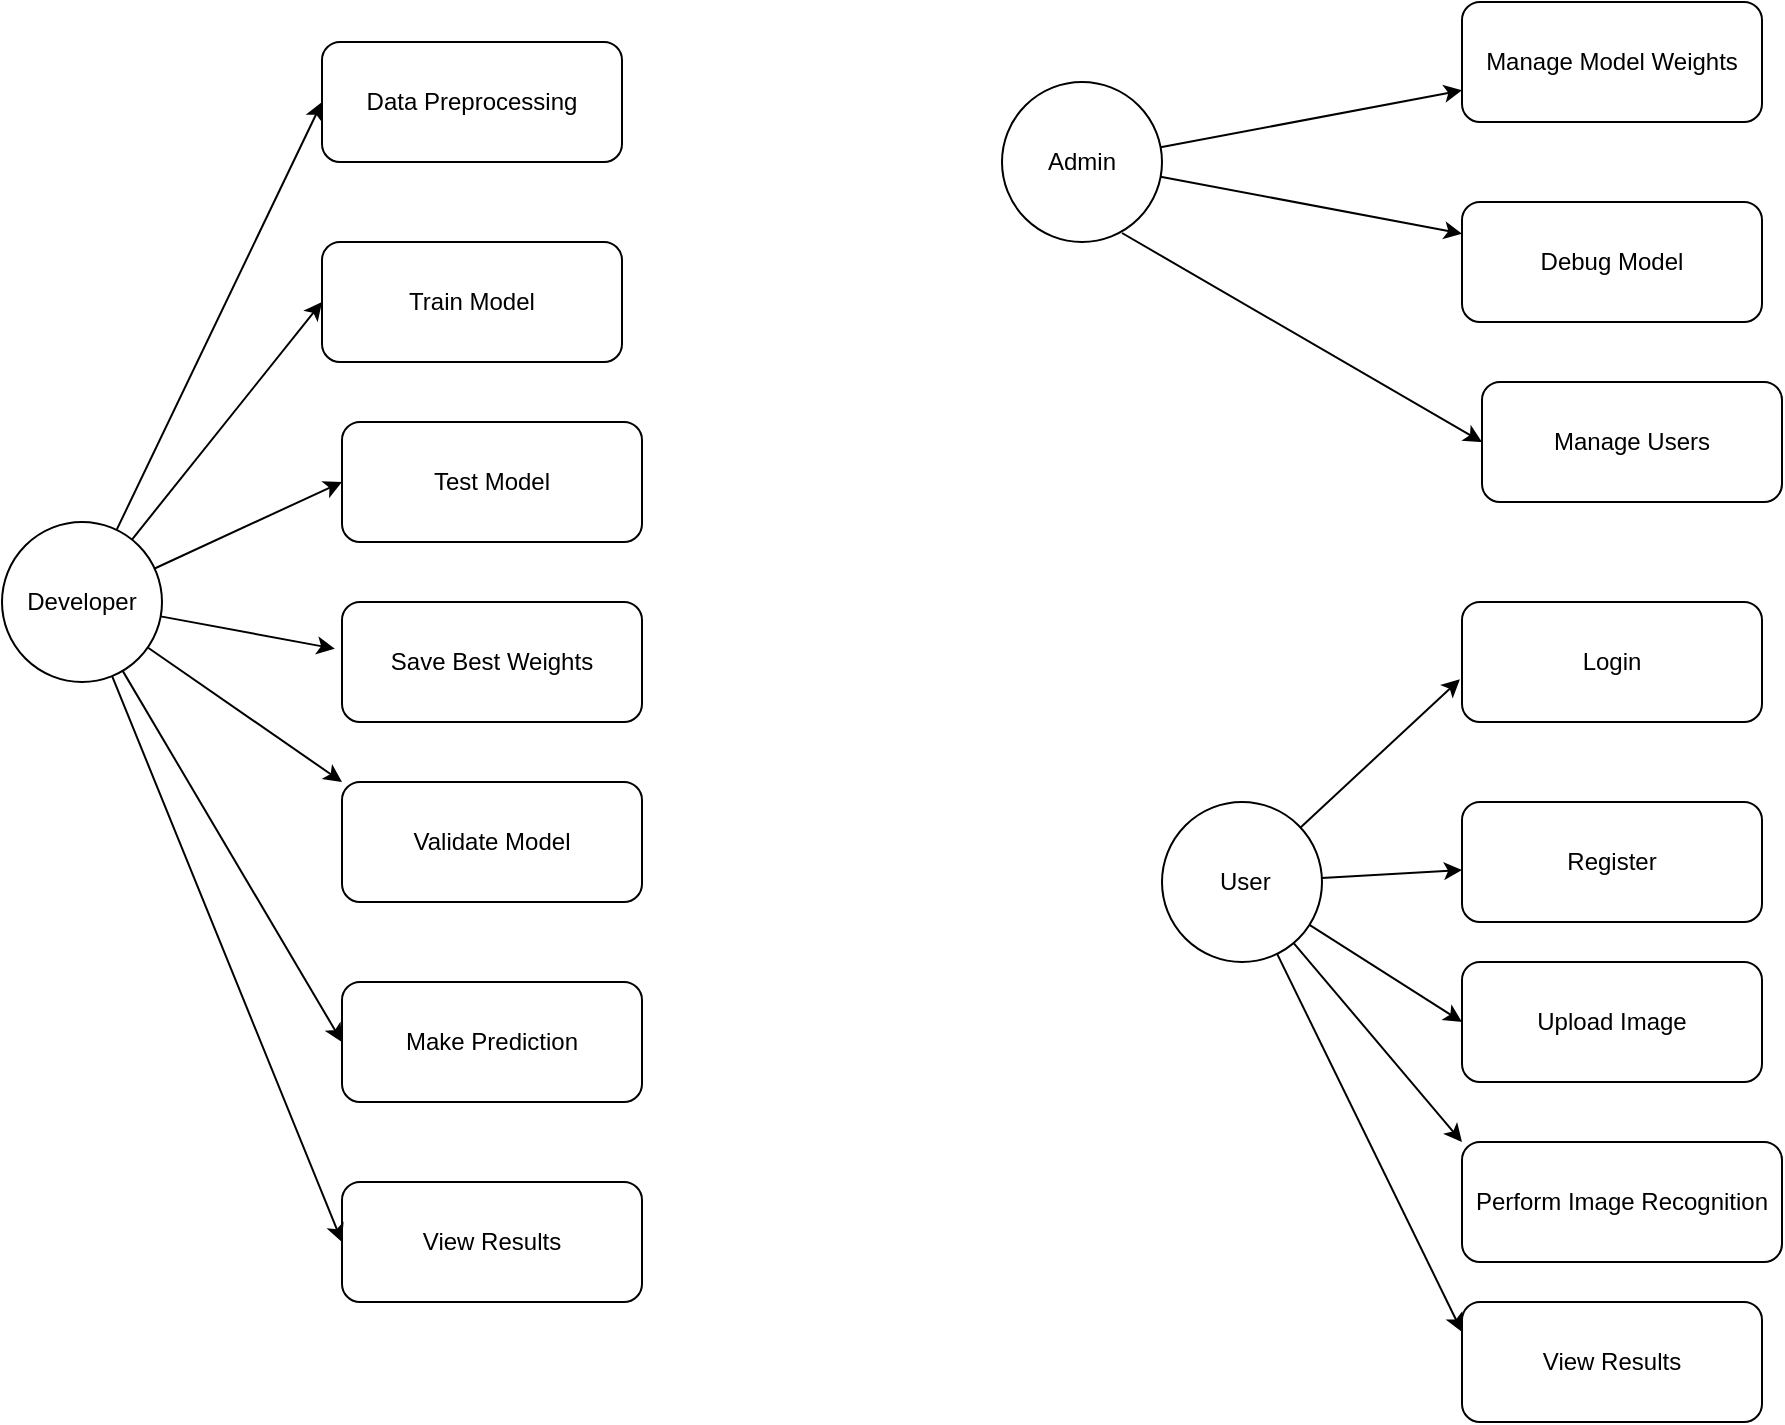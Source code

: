 <mxfile version="24.8.9">
  <diagram name="Use Case Diagram" id="x7Q1yx3jxiJvKHd3VHQ3">
    <mxGraphModel dx="1221" dy="1894" grid="1" gridSize="10" guides="1" tooltips="1" connect="1" arrows="1" fold="1" page="1" pageScale="1" pageWidth="827" pageHeight="1169" math="0" shadow="0">
      <root>
        <mxCell id="0" />
        <mxCell id="1" parent="0" />
        <mxCell id="YHg5LCT2Mw8mGLbqKmSL-75" value="Developer" style="ellipse;whiteSpace=wrap;html=1;aspect=fixed;" vertex="1" parent="1">
          <mxGeometry x="50" y="200" width="80" height="80" as="geometry" />
        </mxCell>
        <mxCell id="YHg5LCT2Mw8mGLbqKmSL-76" value="Admin" style="ellipse;whiteSpace=wrap;html=1;aspect=fixed;" vertex="1" parent="1">
          <mxGeometry x="550" y="-20" width="80" height="80" as="geometry" />
        </mxCell>
        <mxCell id="YHg5LCT2Mw8mGLbqKmSL-77" value="Data Preprocessing" style="rounded=1;whiteSpace=wrap;html=1;" vertex="1" parent="1">
          <mxGeometry x="210" y="-40" width="150" height="60" as="geometry" />
        </mxCell>
        <mxCell id="YHg5LCT2Mw8mGLbqKmSL-78" value="Train Model" style="rounded=1;whiteSpace=wrap;html=1;" vertex="1" parent="1">
          <mxGeometry x="210" y="60" width="150" height="60" as="geometry" />
        </mxCell>
        <mxCell id="YHg5LCT2Mw8mGLbqKmSL-80" value="Save Best Weights" style="rounded=1;whiteSpace=wrap;html=1;" vertex="1" parent="1">
          <mxGeometry x="220" y="240" width="150" height="60" as="geometry" />
        </mxCell>
        <mxCell id="YHg5LCT2Mw8mGLbqKmSL-81" value="Test Model" style="rounded=1;whiteSpace=wrap;html=1;" vertex="1" parent="1">
          <mxGeometry x="220" y="150" width="150" height="60" as="geometry" />
        </mxCell>
        <mxCell id="YHg5LCT2Mw8mGLbqKmSL-82" value="Make Prediction" style="rounded=1;whiteSpace=wrap;html=1;" vertex="1" parent="1">
          <mxGeometry x="220" y="430" width="150" height="60" as="geometry" />
        </mxCell>
        <mxCell id="YHg5LCT2Mw8mGLbqKmSL-83" value="View Results" style="rounded=1;whiteSpace=wrap;html=1;" vertex="1" parent="1">
          <mxGeometry x="220" y="530" width="150" height="60" as="geometry" />
        </mxCell>
        <mxCell id="YHg5LCT2Mw8mGLbqKmSL-84" value="Manage Model Weights" style="rounded=1;whiteSpace=wrap;html=1;" vertex="1" parent="1">
          <mxGeometry x="780" y="-60" width="150" height="60" as="geometry" />
        </mxCell>
        <mxCell id="YHg5LCT2Mw8mGLbqKmSL-85" value="Debug Model" style="rounded=1;whiteSpace=wrap;html=1;" vertex="1" parent="1">
          <mxGeometry x="780" y="40" width="150" height="60" as="geometry" />
        </mxCell>
        <mxCell id="YHg5LCT2Mw8mGLbqKmSL-86" style="entryX=0;entryY=0.5;entryDx=0;entryDy=0;" edge="1" parent="1" source="YHg5LCT2Mw8mGLbqKmSL-75" target="YHg5LCT2Mw8mGLbqKmSL-77">
          <mxGeometry relative="1" as="geometry" />
        </mxCell>
        <mxCell id="YHg5LCT2Mw8mGLbqKmSL-87" style="entryX=0;entryY=0.5;entryDx=0;entryDy=0;" edge="1" parent="1" source="YHg5LCT2Mw8mGLbqKmSL-75" target="YHg5LCT2Mw8mGLbqKmSL-78">
          <mxGeometry relative="1" as="geometry" />
        </mxCell>
        <mxCell id="YHg5LCT2Mw8mGLbqKmSL-88" style="entryX=0;entryY=0.5;entryDx=0;entryDy=0;" edge="1" parent="1" source="YHg5LCT2Mw8mGLbqKmSL-75" target="YHg5LCT2Mw8mGLbqKmSL-81">
          <mxGeometry relative="1" as="geometry">
            <mxPoint x="210" y="209.231" as="targetPoint" />
          </mxGeometry>
        </mxCell>
        <mxCell id="YHg5LCT2Mw8mGLbqKmSL-89" style="entryX=-0.024;entryY=0.389;entryDx=0;entryDy=0;entryPerimeter=0;" edge="1" parent="1" source="YHg5LCT2Mw8mGLbqKmSL-75" target="YHg5LCT2Mw8mGLbqKmSL-80">
          <mxGeometry relative="1" as="geometry" />
        </mxCell>
        <mxCell id="YHg5LCT2Mw8mGLbqKmSL-90" style="entryX=0;entryY=0;entryDx=0;entryDy=0;" edge="1" parent="1" source="YHg5LCT2Mw8mGLbqKmSL-75" target="YHg5LCT2Mw8mGLbqKmSL-117">
          <mxGeometry relative="1" as="geometry">
            <mxPoint x="200" y="440" as="targetPoint" />
          </mxGeometry>
        </mxCell>
        <mxCell id="YHg5LCT2Mw8mGLbqKmSL-91" style="entryX=0;entryY=0.5;entryDx=0;entryDy=0;" edge="1" parent="1" source="YHg5LCT2Mw8mGLbqKmSL-75" target="YHg5LCT2Mw8mGLbqKmSL-82">
          <mxGeometry relative="1" as="geometry">
            <mxPoint x="214" y="540" as="targetPoint" />
          </mxGeometry>
        </mxCell>
        <mxCell id="YHg5LCT2Mw8mGLbqKmSL-92" style="entryX=0;entryY=0.5;entryDx=0;entryDy=0;" edge="1" parent="1" source="YHg5LCT2Mw8mGLbqKmSL-75" target="YHg5LCT2Mw8mGLbqKmSL-83">
          <mxGeometry relative="1" as="geometry">
            <mxPoint x="200" y="360" as="targetPoint" />
          </mxGeometry>
        </mxCell>
        <mxCell id="YHg5LCT2Mw8mGLbqKmSL-93" edge="1" parent="1" source="YHg5LCT2Mw8mGLbqKmSL-76" target="YHg5LCT2Mw8mGLbqKmSL-84">
          <mxGeometry relative="1" as="geometry" />
        </mxCell>
        <mxCell id="YHg5LCT2Mw8mGLbqKmSL-94" edge="1" parent="1" source="YHg5LCT2Mw8mGLbqKmSL-76" target="YHg5LCT2Mw8mGLbqKmSL-85">
          <mxGeometry relative="1" as="geometry" />
        </mxCell>
        <mxCell id="YHg5LCT2Mw8mGLbqKmSL-96" value="&amp;nbsp;User" style="ellipse;whiteSpace=wrap;html=1;aspect=fixed;" vertex="1" parent="1">
          <mxGeometry x="630" y="340" width="80" height="80" as="geometry" />
        </mxCell>
        <mxCell id="YHg5LCT2Mw8mGLbqKmSL-98" value="Login" style="rounded=1;whiteSpace=wrap;html=1;" vertex="1" parent="1">
          <mxGeometry x="780" y="240" width="150" height="60" as="geometry" />
        </mxCell>
        <mxCell id="YHg5LCT2Mw8mGLbqKmSL-99" value="Register" style="rounded=1;whiteSpace=wrap;html=1;" vertex="1" parent="1">
          <mxGeometry x="780" y="340" width="150" height="60" as="geometry" />
        </mxCell>
        <mxCell id="YHg5LCT2Mw8mGLbqKmSL-100" value="Upload Image" style="rounded=1;whiteSpace=wrap;html=1;" vertex="1" parent="1">
          <mxGeometry x="780" y="420" width="150" height="60" as="geometry" />
        </mxCell>
        <mxCell id="YHg5LCT2Mw8mGLbqKmSL-101" value="Perform Image Recognition" style="rounded=1;whiteSpace=wrap;html=1;" vertex="1" parent="1">
          <mxGeometry x="780" y="510" width="160" height="60" as="geometry" />
        </mxCell>
        <mxCell id="YHg5LCT2Mw8mGLbqKmSL-102" value="View Results" style="rounded=1;whiteSpace=wrap;html=1;" vertex="1" parent="1">
          <mxGeometry x="780" y="590" width="150" height="60" as="geometry" />
        </mxCell>
        <mxCell id="YHg5LCT2Mw8mGLbqKmSL-106" style="entryX=-0.007;entryY=0.644;entryDx=0;entryDy=0;entryPerimeter=0;" edge="1" parent="1" source="YHg5LCT2Mw8mGLbqKmSL-96" target="YHg5LCT2Mw8mGLbqKmSL-98">
          <mxGeometry relative="1" as="geometry" />
        </mxCell>
        <mxCell id="YHg5LCT2Mw8mGLbqKmSL-107" edge="1" parent="1" source="YHg5LCT2Mw8mGLbqKmSL-96" target="YHg5LCT2Mw8mGLbqKmSL-99">
          <mxGeometry relative="1" as="geometry" />
        </mxCell>
        <mxCell id="YHg5LCT2Mw8mGLbqKmSL-108" style="entryX=0;entryY=0.5;entryDx=0;entryDy=0;" edge="1" parent="1" source="YHg5LCT2Mw8mGLbqKmSL-96" target="YHg5LCT2Mw8mGLbqKmSL-100">
          <mxGeometry relative="1" as="geometry" />
        </mxCell>
        <mxCell id="YHg5LCT2Mw8mGLbqKmSL-109" style="entryX=0;entryY=0;entryDx=0;entryDy=0;" edge="1" parent="1" source="YHg5LCT2Mw8mGLbqKmSL-96" target="YHg5LCT2Mw8mGLbqKmSL-101">
          <mxGeometry relative="1" as="geometry" />
        </mxCell>
        <mxCell id="YHg5LCT2Mw8mGLbqKmSL-110" style="entryX=0;entryY=0.25;entryDx=0;entryDy=0;" edge="1" parent="1" source="YHg5LCT2Mw8mGLbqKmSL-96" target="YHg5LCT2Mw8mGLbqKmSL-102">
          <mxGeometry relative="1" as="geometry" />
        </mxCell>
        <mxCell id="YHg5LCT2Mw8mGLbqKmSL-114" value="Manage Users" style="rounded=1;whiteSpace=wrap;html=1;" vertex="1" parent="1">
          <mxGeometry x="790" y="130" width="150" height="60" as="geometry" />
        </mxCell>
        <mxCell id="YHg5LCT2Mw8mGLbqKmSL-116" style="entryX=0;entryY=0.5;entryDx=0;entryDy=0;" edge="1" parent="1" target="YHg5LCT2Mw8mGLbqKmSL-114">
          <mxGeometry relative="1" as="geometry">
            <mxPoint x="610" y="55.5" as="sourcePoint" />
            <mxPoint x="761" y="84.5" as="targetPoint" />
          </mxGeometry>
        </mxCell>
        <mxCell id="YHg5LCT2Mw8mGLbqKmSL-117" value="Validate Model" style="rounded=1;whiteSpace=wrap;html=1;" vertex="1" parent="1">
          <mxGeometry x="220" y="330" width="150" height="60" as="geometry" />
        </mxCell>
      </root>
    </mxGraphModel>
  </diagram>
</mxfile>
